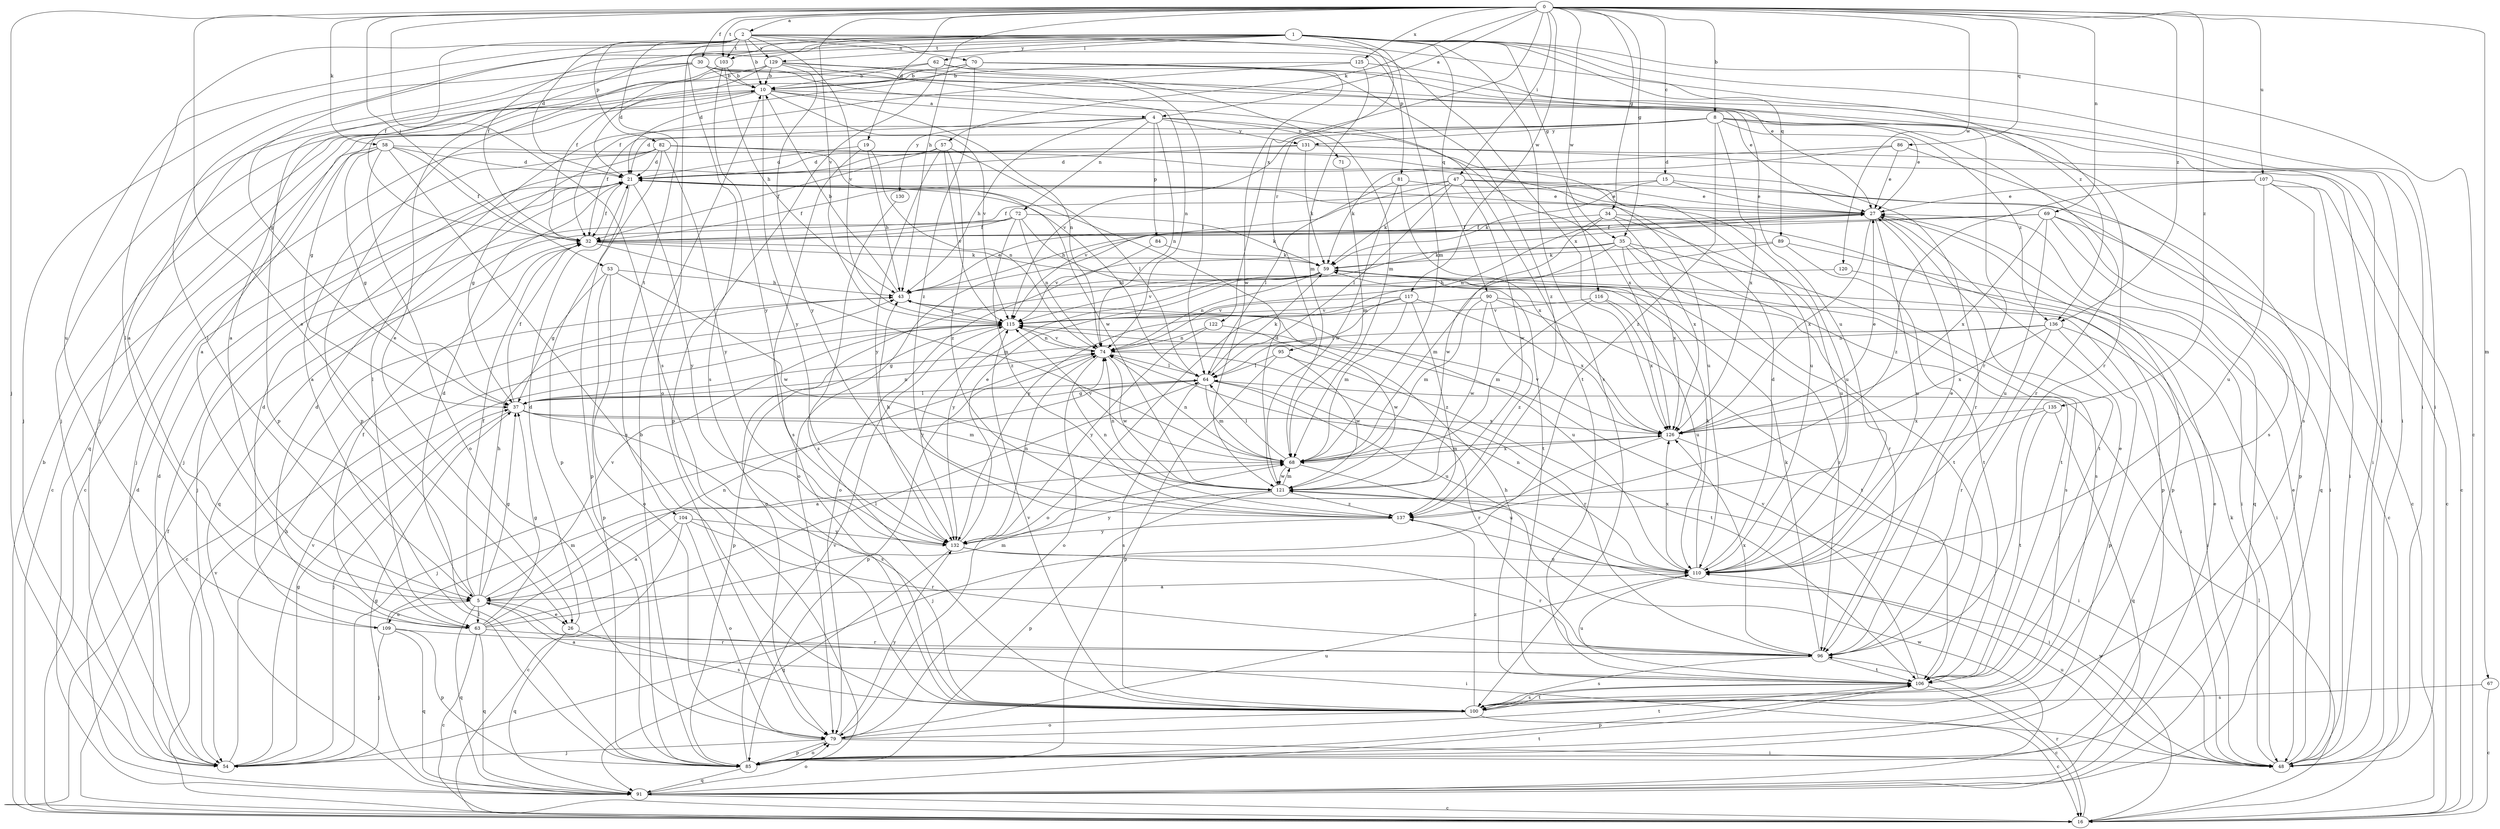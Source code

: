 strict digraph  {
0;
1;
2;
4;
5;
8;
10;
15;
16;
19;
21;
26;
27;
30;
32;
34;
35;
37;
43;
47;
48;
53;
54;
57;
58;
59;
62;
63;
64;
67;
68;
69;
70;
71;
72;
74;
79;
81;
82;
84;
85;
86;
89;
90;
91;
95;
96;
100;
103;
104;
106;
107;
109;
110;
115;
116;
117;
120;
121;
122;
125;
126;
129;
130;
131;
132;
135;
136;
137;
0 -> 2  [label=a];
0 -> 4  [label=a];
0 -> 8  [label=b];
0 -> 15  [label=c];
0 -> 19  [label=d];
0 -> 26  [label=e];
0 -> 30  [label=f];
0 -> 34  [label=g];
0 -> 35  [label=g];
0 -> 43  [label=h];
0 -> 47  [label=i];
0 -> 53  [label=j];
0 -> 54  [label=j];
0 -> 57  [label=k];
0 -> 58  [label=k];
0 -> 67  [label=m];
0 -> 69  [label=n];
0 -> 86  [label=q];
0 -> 100  [label=s];
0 -> 103  [label=t];
0 -> 107  [label=u];
0 -> 115  [label=v];
0 -> 116  [label=w];
0 -> 117  [label=w];
0 -> 120  [label=w];
0 -> 122  [label=x];
0 -> 125  [label=x];
0 -> 135  [label=z];
0 -> 136  [label=z];
1 -> 16  [label=c];
1 -> 26  [label=e];
1 -> 32  [label=f];
1 -> 35  [label=g];
1 -> 37  [label=g];
1 -> 48  [label=i];
1 -> 62  [label=l];
1 -> 63  [label=l];
1 -> 68  [label=m];
1 -> 79  [label=o];
1 -> 89  [label=q];
1 -> 90  [label=q];
1 -> 95  [label=r];
1 -> 100  [label=s];
1 -> 103  [label=t];
1 -> 109  [label=u];
1 -> 129  [label=y];
1 -> 136  [label=z];
2 -> 10  [label=b];
2 -> 21  [label=d];
2 -> 32  [label=f];
2 -> 48  [label=i];
2 -> 63  [label=l];
2 -> 70  [label=n];
2 -> 81  [label=p];
2 -> 82  [label=p];
2 -> 100  [label=s];
2 -> 103  [label=t];
2 -> 104  [label=t];
2 -> 115  [label=v];
2 -> 126  [label=x];
2 -> 129  [label=y];
4 -> 21  [label=d];
4 -> 43  [label=h];
4 -> 71  [label=n];
4 -> 72  [label=n];
4 -> 74  [label=n];
4 -> 84  [label=p];
4 -> 126  [label=x];
4 -> 130  [label=y];
4 -> 131  [label=y];
5 -> 21  [label=d];
5 -> 26  [label=e];
5 -> 32  [label=f];
5 -> 37  [label=g];
5 -> 43  [label=h];
5 -> 48  [label=i];
5 -> 63  [label=l];
5 -> 91  [label=q];
5 -> 109  [label=u];
5 -> 115  [label=v];
8 -> 27  [label=e];
8 -> 32  [label=f];
8 -> 63  [label=l];
8 -> 96  [label=r];
8 -> 100  [label=s];
8 -> 115  [label=v];
8 -> 126  [label=x];
8 -> 131  [label=y];
8 -> 136  [label=z];
8 -> 137  [label=z];
10 -> 4  [label=a];
10 -> 5  [label=a];
10 -> 27  [label=e];
10 -> 37  [label=g];
10 -> 74  [label=n];
10 -> 91  [label=q];
10 -> 115  [label=v];
10 -> 132  [label=y];
15 -> 27  [label=e];
15 -> 32  [label=f];
15 -> 59  [label=k];
15 -> 85  [label=p];
16 -> 10  [label=b];
16 -> 32  [label=f];
16 -> 64  [label=l];
16 -> 96  [label=r];
16 -> 115  [label=v];
16 -> 121  [label=w];
19 -> 21  [label=d];
19 -> 43  [label=h];
19 -> 74  [label=n];
19 -> 100  [label=s];
21 -> 27  [label=e];
21 -> 32  [label=f];
21 -> 64  [label=l];
21 -> 85  [label=p];
21 -> 132  [label=y];
26 -> 21  [label=d];
26 -> 91  [label=q];
26 -> 100  [label=s];
27 -> 32  [label=f];
27 -> 79  [label=o];
27 -> 85  [label=p];
27 -> 106  [label=t];
27 -> 110  [label=u];
27 -> 126  [label=x];
30 -> 5  [label=a];
30 -> 10  [label=b];
30 -> 48  [label=i];
30 -> 54  [label=j];
30 -> 85  [label=p];
30 -> 96  [label=r];
30 -> 106  [label=t];
32 -> 59  [label=k];
32 -> 68  [label=m];
32 -> 106  [label=t];
34 -> 32  [label=f];
34 -> 74  [label=n];
34 -> 85  [label=p];
34 -> 110  [label=u];
34 -> 121  [label=w];
34 -> 126  [label=x];
35 -> 59  [label=k];
35 -> 68  [label=m];
35 -> 79  [label=o];
35 -> 96  [label=r];
35 -> 100  [label=s];
35 -> 106  [label=t];
35 -> 126  [label=x];
37 -> 32  [label=f];
37 -> 54  [label=j];
37 -> 64  [label=l];
37 -> 68  [label=m];
37 -> 74  [label=n];
37 -> 100  [label=s];
37 -> 126  [label=x];
43 -> 10  [label=b];
43 -> 16  [label=c];
43 -> 27  [label=e];
43 -> 110  [label=u];
43 -> 115  [label=v];
47 -> 16  [label=c];
47 -> 27  [label=e];
47 -> 32  [label=f];
47 -> 59  [label=k];
47 -> 64  [label=l];
47 -> 110  [label=u];
47 -> 115  [label=v];
47 -> 121  [label=w];
48 -> 27  [label=e];
48 -> 59  [label=k];
48 -> 110  [label=u];
53 -> 37  [label=g];
53 -> 43  [label=h];
53 -> 79  [label=o];
53 -> 85  [label=p];
53 -> 121  [label=w];
54 -> 21  [label=d];
54 -> 37  [label=g];
54 -> 43  [label=h];
54 -> 115  [label=v];
57 -> 21  [label=d];
57 -> 32  [label=f];
57 -> 64  [label=l];
57 -> 115  [label=v];
57 -> 132  [label=y];
57 -> 137  [label=z];
58 -> 16  [label=c];
58 -> 21  [label=d];
58 -> 32  [label=f];
58 -> 37  [label=g];
58 -> 54  [label=j];
58 -> 79  [label=o];
58 -> 100  [label=s];
58 -> 110  [label=u];
59 -> 43  [label=h];
59 -> 74  [label=n];
59 -> 79  [label=o];
59 -> 96  [label=r];
59 -> 100  [label=s];
59 -> 115  [label=v];
59 -> 132  [label=y];
62 -> 10  [label=b];
62 -> 54  [label=j];
62 -> 68  [label=m];
62 -> 85  [label=p];
62 -> 137  [label=z];
63 -> 16  [label=c];
63 -> 21  [label=d];
63 -> 32  [label=f];
63 -> 37  [label=g];
63 -> 64  [label=l];
63 -> 68  [label=m];
63 -> 74  [label=n];
63 -> 91  [label=q];
63 -> 96  [label=r];
64 -> 37  [label=g];
64 -> 54  [label=j];
64 -> 59  [label=k];
64 -> 68  [label=m];
64 -> 96  [label=r];
64 -> 100  [label=s];
64 -> 110  [label=u];
67 -> 16  [label=c];
67 -> 100  [label=s];
68 -> 64  [label=l];
68 -> 74  [label=n];
68 -> 110  [label=u];
68 -> 115  [label=v];
68 -> 121  [label=w];
68 -> 126  [label=x];
69 -> 16  [label=c];
69 -> 32  [label=f];
69 -> 43  [label=h];
69 -> 48  [label=i];
69 -> 91  [label=q];
69 -> 110  [label=u];
69 -> 126  [label=x];
70 -> 10  [label=b];
70 -> 21  [label=d];
70 -> 27  [label=e];
70 -> 54  [label=j];
70 -> 96  [label=r];
70 -> 121  [label=w];
70 -> 137  [label=z];
71 -> 68  [label=m];
72 -> 32  [label=f];
72 -> 54  [label=j];
72 -> 59  [label=k];
72 -> 74  [label=n];
72 -> 91  [label=q];
72 -> 106  [label=t];
72 -> 137  [label=z];
74 -> 64  [label=l];
74 -> 79  [label=o];
74 -> 85  [label=p];
74 -> 96  [label=r];
74 -> 115  [label=v];
74 -> 121  [label=w];
79 -> 48  [label=i];
79 -> 54  [label=j];
79 -> 85  [label=p];
79 -> 106  [label=t];
79 -> 110  [label=u];
79 -> 132  [label=y];
81 -> 27  [label=e];
81 -> 64  [label=l];
81 -> 121  [label=w];
81 -> 126  [label=x];
82 -> 5  [label=a];
82 -> 16  [label=c];
82 -> 21  [label=d];
82 -> 37  [label=g];
82 -> 85  [label=p];
82 -> 96  [label=r];
82 -> 110  [label=u];
82 -> 121  [label=w];
82 -> 132  [label=y];
84 -> 59  [label=k];
84 -> 115  [label=v];
85 -> 10  [label=b];
85 -> 79  [label=o];
85 -> 91  [label=q];
85 -> 115  [label=v];
86 -> 21  [label=d];
86 -> 27  [label=e];
86 -> 59  [label=k];
86 -> 100  [label=s];
89 -> 48  [label=i];
89 -> 59  [label=k];
89 -> 106  [label=t];
89 -> 132  [label=y];
90 -> 48  [label=i];
90 -> 68  [label=m];
90 -> 106  [label=t];
90 -> 115  [label=v];
90 -> 121  [label=w];
90 -> 137  [label=z];
91 -> 16  [label=c];
91 -> 21  [label=d];
91 -> 27  [label=e];
91 -> 37  [label=g];
91 -> 79  [label=o];
91 -> 106  [label=t];
91 -> 121  [label=w];
95 -> 64  [label=l];
95 -> 85  [label=p];
95 -> 106  [label=t];
95 -> 121  [label=w];
96 -> 59  [label=k];
96 -> 100  [label=s];
96 -> 106  [label=t];
96 -> 126  [label=x];
100 -> 16  [label=c];
100 -> 79  [label=o];
100 -> 106  [label=t];
100 -> 115  [label=v];
100 -> 137  [label=z];
103 -> 10  [label=b];
103 -> 43  [label=h];
103 -> 85  [label=p];
103 -> 132  [label=y];
104 -> 5  [label=a];
104 -> 16  [label=c];
104 -> 79  [label=o];
104 -> 96  [label=r];
104 -> 132  [label=y];
106 -> 5  [label=a];
106 -> 16  [label=c];
106 -> 27  [label=e];
106 -> 43  [label=h];
106 -> 85  [label=p];
106 -> 100  [label=s];
106 -> 110  [label=u];
106 -> 115  [label=v];
107 -> 16  [label=c];
107 -> 27  [label=e];
107 -> 48  [label=i];
107 -> 91  [label=q];
107 -> 110  [label=u];
107 -> 137  [label=z];
109 -> 21  [label=d];
109 -> 54  [label=j];
109 -> 68  [label=m];
109 -> 85  [label=p];
109 -> 91  [label=q];
109 -> 96  [label=r];
110 -> 5  [label=a];
110 -> 21  [label=d];
110 -> 27  [label=e];
110 -> 59  [label=k];
110 -> 74  [label=n];
110 -> 126  [label=x];
115 -> 74  [label=n];
115 -> 85  [label=p];
115 -> 132  [label=y];
116 -> 68  [label=m];
116 -> 110  [label=u];
116 -> 115  [label=v];
116 -> 126  [label=x];
117 -> 64  [label=l];
117 -> 68  [label=m];
117 -> 79  [label=o];
117 -> 115  [label=v];
117 -> 126  [label=x];
117 -> 137  [label=z];
120 -> 43  [label=h];
120 -> 48  [label=i];
121 -> 21  [label=d];
121 -> 68  [label=m];
121 -> 74  [label=n];
121 -> 85  [label=p];
121 -> 132  [label=y];
121 -> 137  [label=z];
122 -> 74  [label=n];
122 -> 121  [label=w];
122 -> 132  [label=y];
125 -> 10  [label=b];
125 -> 32  [label=f];
125 -> 48  [label=i];
125 -> 68  [label=m];
126 -> 27  [label=e];
126 -> 48  [label=i];
126 -> 54  [label=j];
126 -> 68  [label=m];
126 -> 115  [label=v];
129 -> 5  [label=a];
129 -> 10  [label=b];
129 -> 21  [label=d];
129 -> 32  [label=f];
129 -> 64  [label=l];
129 -> 74  [label=n];
129 -> 110  [label=u];
129 -> 132  [label=y];
130 -> 100  [label=s];
131 -> 16  [label=c];
131 -> 21  [label=d];
131 -> 48  [label=i];
131 -> 54  [label=j];
131 -> 59  [label=k];
132 -> 27  [label=e];
132 -> 74  [label=n];
132 -> 91  [label=q];
132 -> 96  [label=r];
132 -> 110  [label=u];
135 -> 5  [label=a];
135 -> 91  [label=q];
135 -> 106  [label=t];
135 -> 126  [label=x];
136 -> 37  [label=g];
136 -> 48  [label=i];
136 -> 74  [label=n];
136 -> 85  [label=p];
136 -> 96  [label=r];
136 -> 126  [label=x];
137 -> 43  [label=h];
137 -> 48  [label=i];
137 -> 74  [label=n];
137 -> 132  [label=y];
}
